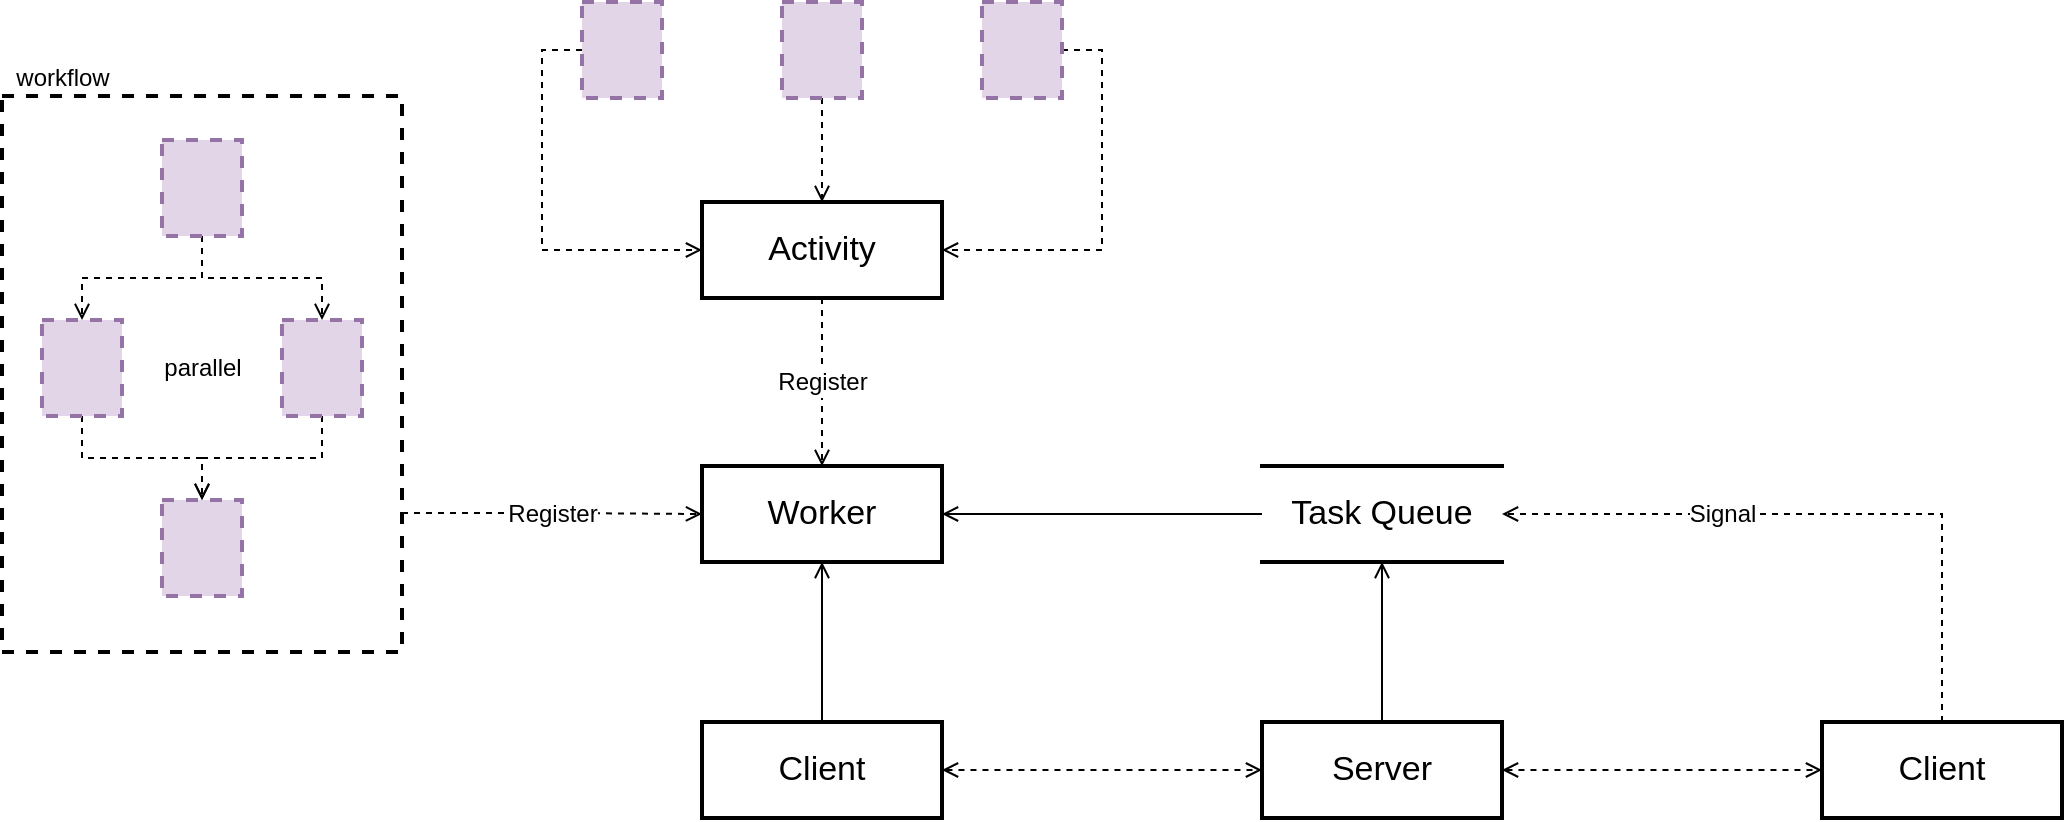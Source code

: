 <mxfile version="14.6.13" type="device"><diagram id="gfKCYKDFoz5hRjlVLfip" name="Page-1"><mxGraphModel dx="1912" dy="1003" grid="1" gridSize="10" guides="1" tooltips="1" connect="1" arrows="1" fold="1" page="1" pageScale="1" pageWidth="850" pageHeight="1100" math="0" shadow="0"><root><mxCell id="0"/><mxCell id="1" parent="0"/><mxCell id="0W1Omm6Kqit68ERoUesd-31" value="Register" style="edgeStyle=orthogonalEdgeStyle;rounded=0;orthogonalLoop=1;jettySize=auto;html=1;exitX=0.5;exitY=1;exitDx=0;exitDy=0;entryX=0.5;entryY=0;entryDx=0;entryDy=0;endArrow=open;endFill=0;dashed=1;fontSize=12;" edge="1" parent="1" source="0W1Omm6Kqit68ERoUesd-1" target="0W1Omm6Kqit68ERoUesd-25"><mxGeometry relative="1" as="geometry"/></mxCell><mxCell id="0W1Omm6Kqit68ERoUesd-1" value="Activity" style="rounded=0;whiteSpace=wrap;html=1;strokeWidth=2;fontSize=17;" vertex="1" parent="1"><mxGeometry x="150" y="370" width="120" height="48" as="geometry"/></mxCell><mxCell id="0W1Omm6Kqit68ERoUesd-49" style="edgeStyle=orthogonalEdgeStyle;rounded=0;orthogonalLoop=1;jettySize=auto;html=1;exitX=0.5;exitY=1;exitDx=0;exitDy=0;dashed=1;fontSize=12;startArrow=none;startFill=0;endArrow=open;endFill=0;entryX=0.5;entryY=0;entryDx=0;entryDy=0;" edge="1" parent="1" source="0W1Omm6Kqit68ERoUesd-2" target="0W1Omm6Kqit68ERoUesd-1"><mxGeometry relative="1" as="geometry"><mxPoint x="220" y="360" as="targetPoint"/></mxGeometry></mxCell><mxCell id="0W1Omm6Kqit68ERoUesd-2" value="" style="rounded=0;whiteSpace=wrap;html=1;strokeWidth=2;fontSize=17;fillColor=#e1d5e7;strokeColor=#9673a6;dashed=1;" vertex="1" parent="1"><mxGeometry x="190" y="270" width="40" height="48" as="geometry"/></mxCell><mxCell id="0W1Omm6Kqit68ERoUesd-30" style="edgeStyle=orthogonalEdgeStyle;rounded=0;orthogonalLoop=1;jettySize=auto;html=1;exitX=1;exitY=0.5;exitDx=0;exitDy=0;endArrow=open;endFill=0;entryX=1;entryY=0.5;entryDx=0;entryDy=0;dashed=1;" edge="1" parent="1" source="0W1Omm6Kqit68ERoUesd-5" target="0W1Omm6Kqit68ERoUesd-1"><mxGeometry relative="1" as="geometry"><mxPoint x="210" y="363" as="targetPoint"/></mxGeometry></mxCell><mxCell id="0W1Omm6Kqit68ERoUesd-5" value="" style="rounded=0;whiteSpace=wrap;html=1;strokeWidth=2;fontSize=17;fillColor=#e1d5e7;strokeColor=#9673a6;dashed=1;" vertex="1" parent="1"><mxGeometry x="290" y="270" width="40" height="48" as="geometry"/></mxCell><mxCell id="0W1Omm6Kqit68ERoUesd-51" style="edgeStyle=orthogonalEdgeStyle;rounded=0;orthogonalLoop=1;jettySize=auto;html=1;exitX=0;exitY=0.5;exitDx=0;exitDy=0;entryX=0;entryY=0.5;entryDx=0;entryDy=0;dashed=1;fontSize=12;startArrow=none;startFill=0;endArrow=open;endFill=0;" edge="1" parent="1" source="0W1Omm6Kqit68ERoUesd-7" target="0W1Omm6Kqit68ERoUesd-1"><mxGeometry relative="1" as="geometry"/></mxCell><mxCell id="0W1Omm6Kqit68ERoUesd-7" value="" style="rounded=0;whiteSpace=wrap;html=1;strokeWidth=2;fontSize=17;fillColor=#e1d5e7;strokeColor=#9673a6;dashed=1;" vertex="1" parent="1"><mxGeometry x="90" y="270" width="40" height="48" as="geometry"/></mxCell><mxCell id="0W1Omm6Kqit68ERoUesd-17" style="edgeStyle=orthogonalEdgeStyle;rounded=0;orthogonalLoop=1;jettySize=auto;html=1;exitX=0.5;exitY=1;exitDx=0;exitDy=0;entryX=0.5;entryY=0;entryDx=0;entryDy=0;dashed=1;endArrow=open;endFill=0;" edge="1" parent="1" source="0W1Omm6Kqit68ERoUesd-12" target="0W1Omm6Kqit68ERoUesd-15"><mxGeometry relative="1" as="geometry"/></mxCell><mxCell id="0W1Omm6Kqit68ERoUesd-18" style="edgeStyle=orthogonalEdgeStyle;rounded=0;orthogonalLoop=1;jettySize=auto;html=1;exitX=0.5;exitY=1;exitDx=0;exitDy=0;entryX=0.5;entryY=0;entryDx=0;entryDy=0;dashed=1;endArrow=open;endFill=0;" edge="1" parent="1" source="0W1Omm6Kqit68ERoUesd-12" target="0W1Omm6Kqit68ERoUesd-16"><mxGeometry relative="1" as="geometry"/></mxCell><mxCell id="0W1Omm6Kqit68ERoUesd-12" value="" style="rounded=0;whiteSpace=wrap;html=1;strokeWidth=2;fontSize=17;fillColor=#e1d5e7;strokeColor=#9673a6;dashed=1;" vertex="1" parent="1"><mxGeometry x="-120" y="339" width="40" height="48" as="geometry"/></mxCell><mxCell id="0W1Omm6Kqit68ERoUesd-20" style="edgeStyle=orthogonalEdgeStyle;rounded=0;orthogonalLoop=1;jettySize=auto;html=1;exitX=0.5;exitY=1;exitDx=0;exitDy=0;entryX=0.5;entryY=0;entryDx=0;entryDy=0;dashed=1;endArrow=open;endFill=0;" edge="1" parent="1" source="0W1Omm6Kqit68ERoUesd-15" target="0W1Omm6Kqit68ERoUesd-19"><mxGeometry relative="1" as="geometry"/></mxCell><mxCell id="0W1Omm6Kqit68ERoUesd-15" value="" style="rounded=0;whiteSpace=wrap;html=1;strokeWidth=2;fontSize=17;fillColor=#e1d5e7;strokeColor=#9673a6;dashed=1;" vertex="1" parent="1"><mxGeometry x="-180" y="429" width="40" height="48" as="geometry"/></mxCell><mxCell id="0W1Omm6Kqit68ERoUesd-21" style="edgeStyle=orthogonalEdgeStyle;rounded=0;orthogonalLoop=1;jettySize=auto;html=1;exitX=0.5;exitY=1;exitDx=0;exitDy=0;entryX=0.5;entryY=0;entryDx=0;entryDy=0;dashed=1;endArrow=open;endFill=0;" edge="1" parent="1" source="0W1Omm6Kqit68ERoUesd-16" target="0W1Omm6Kqit68ERoUesd-19"><mxGeometry relative="1" as="geometry"/></mxCell><mxCell id="0W1Omm6Kqit68ERoUesd-16" value="" style="rounded=0;whiteSpace=wrap;html=1;strokeWidth=2;fontSize=17;fillColor=#e1d5e7;strokeColor=#9673a6;dashed=1;" vertex="1" parent="1"><mxGeometry x="-60" y="429" width="40" height="48" as="geometry"/></mxCell><mxCell id="0W1Omm6Kqit68ERoUesd-19" value="" style="rounded=0;whiteSpace=wrap;html=1;strokeWidth=2;fontSize=17;fillColor=#e1d5e7;strokeColor=#9673a6;dashed=1;" vertex="1" parent="1"><mxGeometry x="-120" y="519" width="40" height="48" as="geometry"/></mxCell><mxCell id="0W1Omm6Kqit68ERoUesd-22" value="parallel" style="text;html=1;align=center;verticalAlign=middle;resizable=0;points=[];autosize=1;strokeColor=none;" vertex="1" parent="1"><mxGeometry x="-125" y="443" width="50" height="20" as="geometry"/></mxCell><mxCell id="0W1Omm6Kqit68ERoUesd-48" value="Register" style="edgeStyle=orthogonalEdgeStyle;rounded=0;orthogonalLoop=1;jettySize=auto;html=1;entryX=0;entryY=0.5;entryDx=0;entryDy=0;dashed=1;fontSize=12;startArrow=none;startFill=0;endArrow=open;endFill=0;exitX=1;exitY=0.75;exitDx=0;exitDy=0;" edge="1" parent="1" source="0W1Omm6Kqit68ERoUesd-23" target="0W1Omm6Kqit68ERoUesd-25"><mxGeometry relative="1" as="geometry"><mxPoint x="40" y="540" as="sourcePoint"/></mxGeometry></mxCell><mxCell id="0W1Omm6Kqit68ERoUesd-23" value="" style="rounded=0;whiteSpace=wrap;html=1;strokeWidth=2;fontSize=17;dashed=1;fillColor=none;" vertex="1" parent="1"><mxGeometry x="-200" y="317" width="200" height="278" as="geometry"/></mxCell><mxCell id="0W1Omm6Kqit68ERoUesd-24" value="workflow" style="text;html=1;align=center;verticalAlign=middle;resizable=0;points=[];autosize=1;strokeColor=none;" vertex="1" parent="1"><mxGeometry x="-200" y="298" width="60" height="20" as="geometry"/></mxCell><mxCell id="0W1Omm6Kqit68ERoUesd-25" value="Worker" style="rounded=0;whiteSpace=wrap;html=1;strokeWidth=2;fontSize=17;" vertex="1" parent="1"><mxGeometry x="150" y="502" width="120" height="48" as="geometry"/></mxCell><mxCell id="0W1Omm6Kqit68ERoUesd-37" style="edgeStyle=orthogonalEdgeStyle;rounded=0;orthogonalLoop=1;jettySize=auto;html=1;exitX=0.5;exitY=0;exitDx=0;exitDy=0;entryX=0.5;entryY=1;entryDx=0;entryDy=0;endArrow=open;endFill=0;" edge="1" parent="1" source="0W1Omm6Kqit68ERoUesd-34" target="0W1Omm6Kqit68ERoUesd-25"><mxGeometry relative="1" as="geometry"/></mxCell><mxCell id="0W1Omm6Kqit68ERoUesd-39" style="edgeStyle=orthogonalEdgeStyle;rounded=0;orthogonalLoop=1;jettySize=auto;html=1;exitX=1;exitY=0.5;exitDx=0;exitDy=0;entryX=0;entryY=0.5;entryDx=0;entryDy=0;dashed=1;endArrow=open;endFill=0;startArrow=open;startFill=0;" edge="1" parent="1" source="0W1Omm6Kqit68ERoUesd-34" target="0W1Omm6Kqit68ERoUesd-38"><mxGeometry relative="1" as="geometry"/></mxCell><mxCell id="0W1Omm6Kqit68ERoUesd-34" value="Client" style="rounded=0;whiteSpace=wrap;html=1;strokeWidth=2;fontSize=17;fillColor=#ffffff;" vertex="1" parent="1"><mxGeometry x="150" y="630" width="120" height="48" as="geometry"/></mxCell><mxCell id="0W1Omm6Kqit68ERoUesd-41" style="edgeStyle=orthogonalEdgeStyle;rounded=0;orthogonalLoop=1;jettySize=auto;html=1;exitX=1;exitY=0.5;exitDx=0;exitDy=0;entryX=0;entryY=0.5;entryDx=0;entryDy=0;dashed=1;startArrow=open;startFill=0;endArrow=open;endFill=0;" edge="1" parent="1" source="0W1Omm6Kqit68ERoUesd-38" target="0W1Omm6Kqit68ERoUesd-40"><mxGeometry relative="1" as="geometry"/></mxCell><mxCell id="0W1Omm6Kqit68ERoUesd-65" style="edgeStyle=orthogonalEdgeStyle;rounded=0;orthogonalLoop=1;jettySize=auto;html=1;exitX=0.5;exitY=0;exitDx=0;exitDy=0;entryX=0.5;entryY=1;entryDx=0;entryDy=0;fontSize=12;startArrow=none;startFill=0;endArrow=open;endFill=0;" edge="1" parent="1" source="0W1Omm6Kqit68ERoUesd-38" target="0W1Omm6Kqit68ERoUesd-44"><mxGeometry relative="1" as="geometry"/></mxCell><mxCell id="0W1Omm6Kqit68ERoUesd-38" value="Server" style="rounded=0;whiteSpace=wrap;html=1;strokeWidth=2;fontSize=17;fillColor=#ffffff;" vertex="1" parent="1"><mxGeometry x="430" y="630" width="120" height="48" as="geometry"/></mxCell><mxCell id="0W1Omm6Kqit68ERoUesd-47" value="Signal" style="edgeStyle=orthogonalEdgeStyle;rounded=0;orthogonalLoop=1;jettySize=auto;html=1;exitX=0.5;exitY=0;exitDx=0;exitDy=0;dashed=1;fontSize=12;startArrow=none;startFill=0;endArrow=open;endFill=0;entryX=1;entryY=0.5;entryDx=0;entryDy=0;entryPerimeter=0;" edge="1" parent="1" source="0W1Omm6Kqit68ERoUesd-40" target="0W1Omm6Kqit68ERoUesd-44"><mxGeometry x="0.321" relative="1" as="geometry"><mxPoint x="700" y="510" as="targetPoint"/><mxPoint as="offset"/></mxGeometry></mxCell><mxCell id="0W1Omm6Kqit68ERoUesd-40" value="Client" style="rounded=0;whiteSpace=wrap;html=1;strokeWidth=2;fontSize=17;fillColor=#ffffff;" vertex="1" parent="1"><mxGeometry x="710" y="630" width="120" height="48" as="geometry"/></mxCell><mxCell id="0W1Omm6Kqit68ERoUesd-67" style="edgeStyle=orthogonalEdgeStyle;rounded=0;orthogonalLoop=1;jettySize=auto;html=1;exitX=0;exitY=0.5;exitDx=0;exitDy=0;entryX=1;entryY=0.5;entryDx=0;entryDy=0;fontSize=12;startArrow=none;startFill=0;endArrow=open;endFill=0;" edge="1" parent="1" source="0W1Omm6Kqit68ERoUesd-44" target="0W1Omm6Kqit68ERoUesd-25"><mxGeometry relative="1" as="geometry"/></mxCell><mxCell id="0W1Omm6Kqit68ERoUesd-44" value="Task Queue" style="shape=partialRectangle;whiteSpace=wrap;html=1;left=0;right=0;fillColor=none;strokeWidth=2;fontSize=17;" vertex="1" parent="1"><mxGeometry x="430" y="502" width="120" height="48" as="geometry"/></mxCell></root></mxGraphModel></diagram></mxfile>